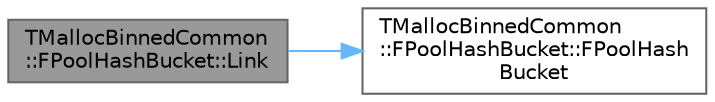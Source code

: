 digraph "TMallocBinnedCommon::FPoolHashBucket::Link"
{
 // INTERACTIVE_SVG=YES
 // LATEX_PDF_SIZE
  bgcolor="transparent";
  edge [fontname=Helvetica,fontsize=10,labelfontname=Helvetica,labelfontsize=10];
  node [fontname=Helvetica,fontsize=10,shape=box,height=0.2,width=0.4];
  rankdir="LR";
  Node1 [id="Node000001",label="TMallocBinnedCommon\l::FPoolHashBucket::Link",height=0.2,width=0.4,color="gray40", fillcolor="grey60", style="filled", fontcolor="black",tooltip=" "];
  Node1 -> Node2 [id="edge1_Node000001_Node000002",color="steelblue1",style="solid",tooltip=" "];
  Node2 [id="Node000002",label="TMallocBinnedCommon\l::FPoolHashBucket::FPoolHash\lBucket",height=0.2,width=0.4,color="grey40", fillcolor="white", style="filled",URL="$db/d62/structTMallocBinnedCommon_1_1FPoolHashBucket.html#a787466028d8d180d2ca674d9ef09880f",tooltip=" "];
}
